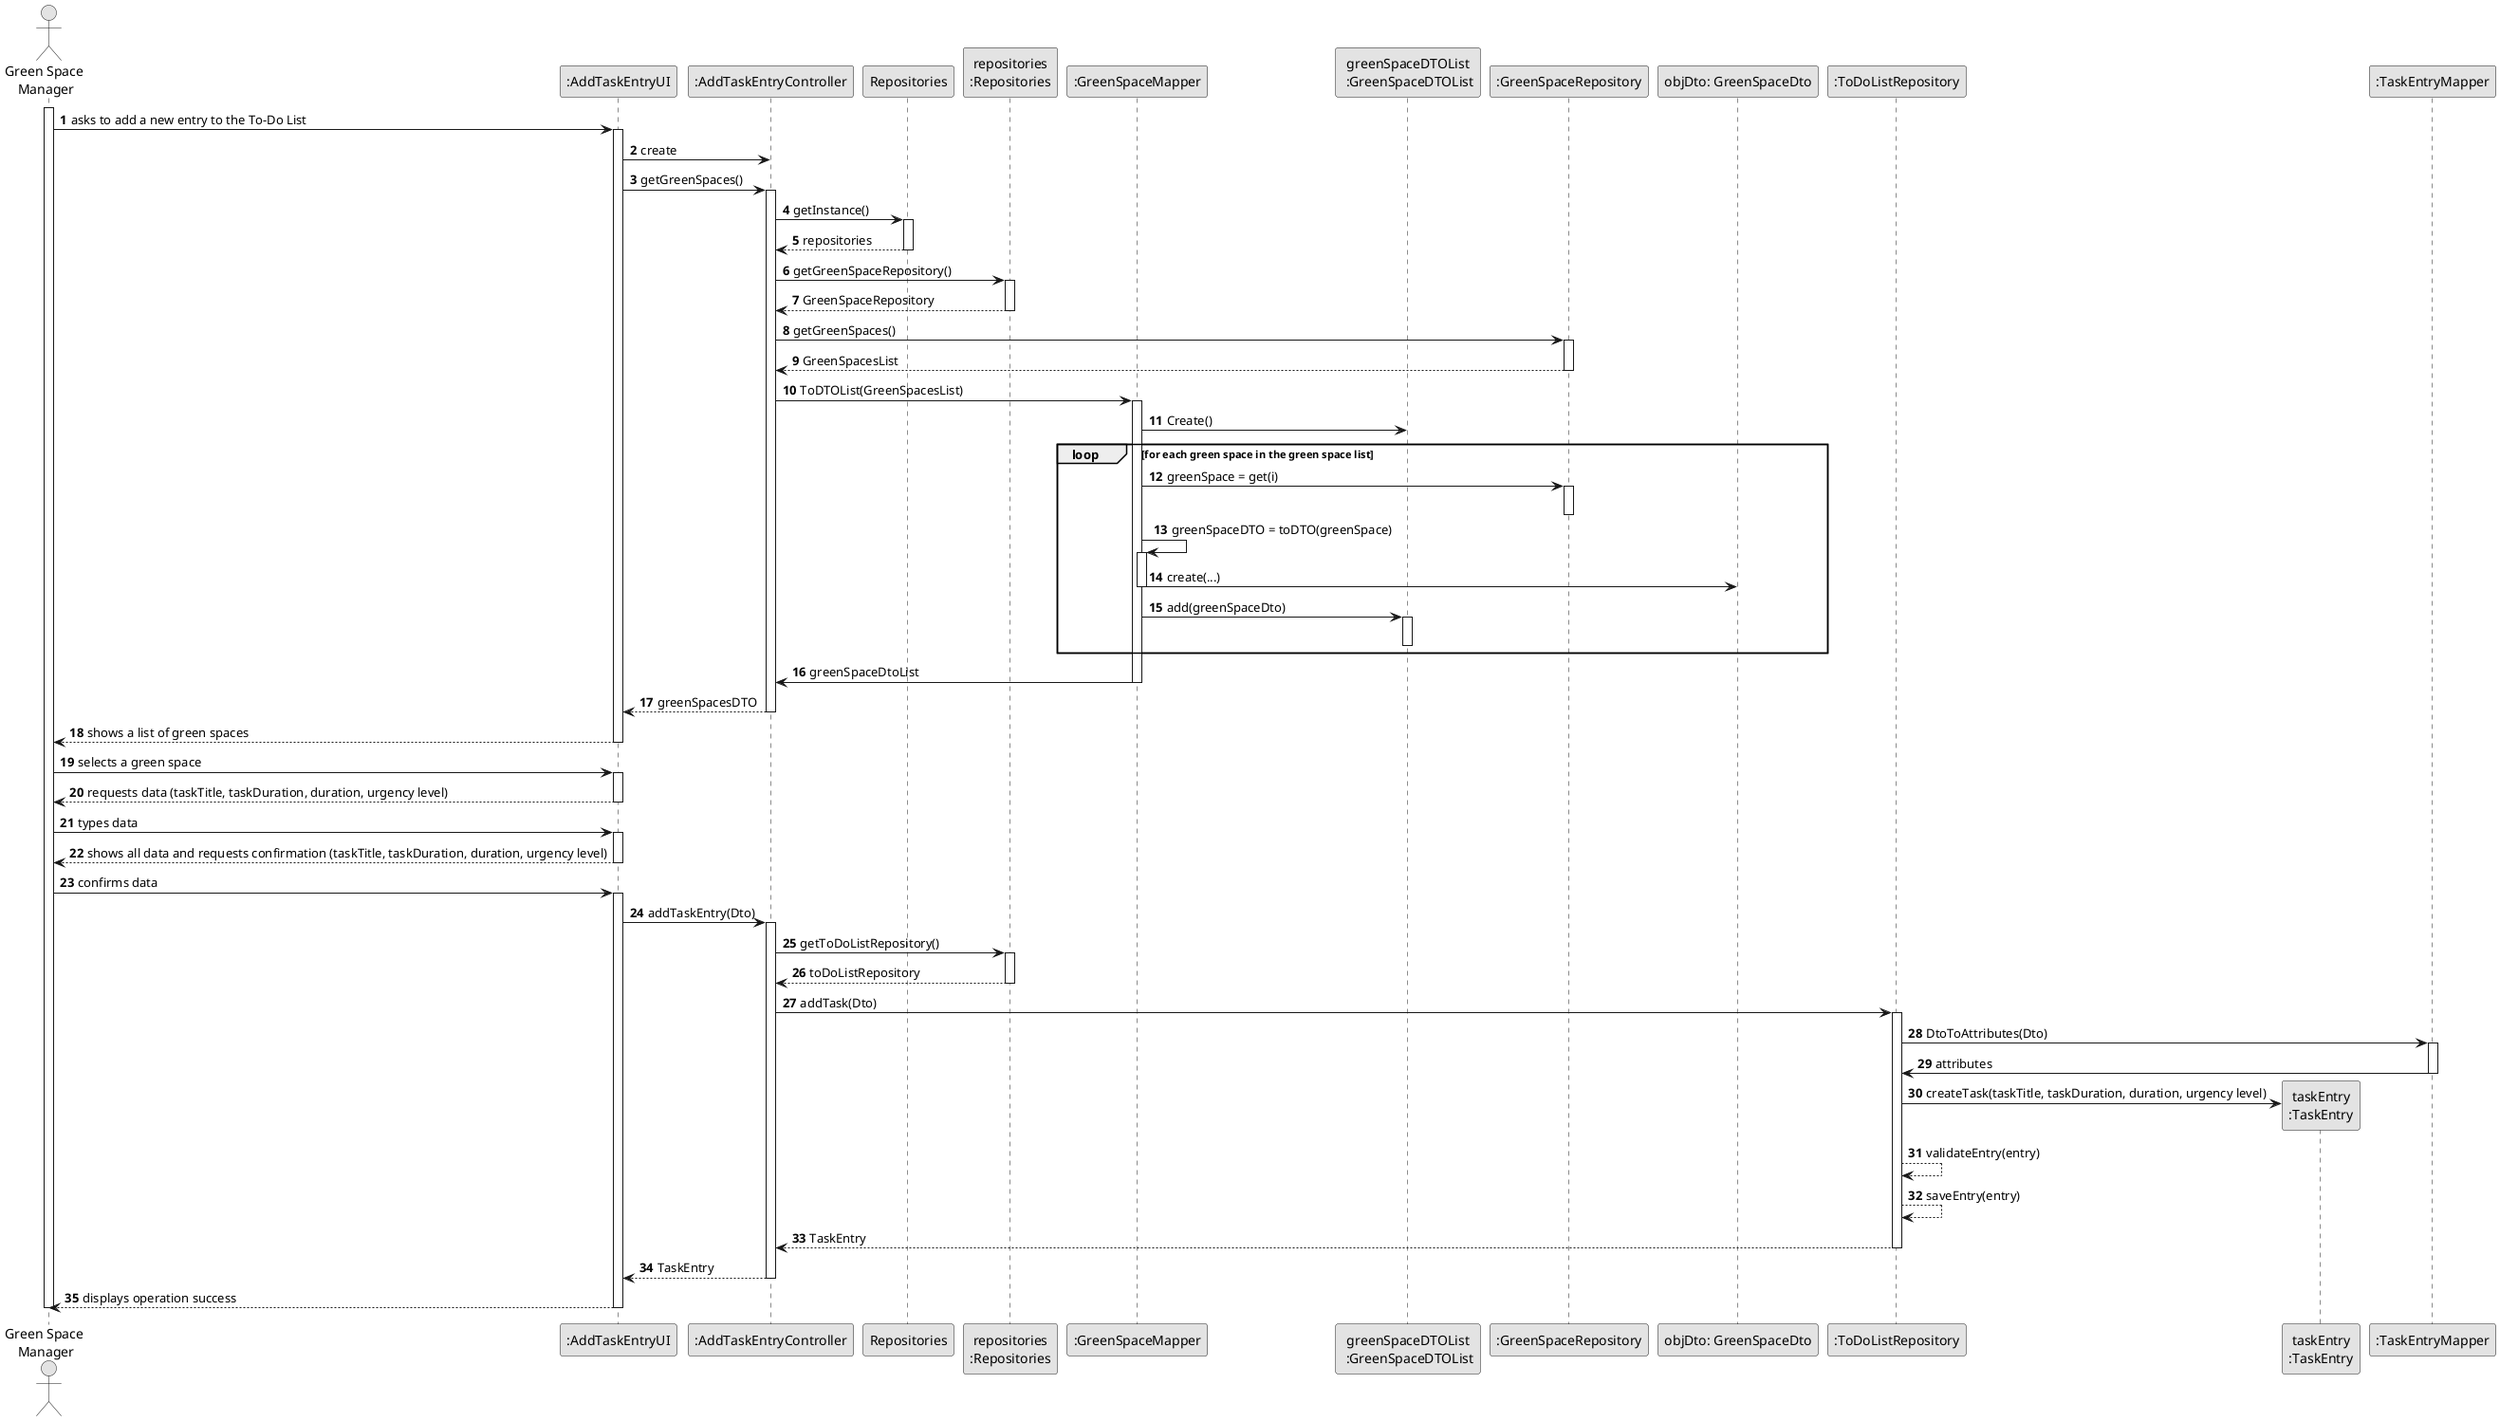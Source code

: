 @startuml
skinparam monochrome true
skinparam packageStyle rectangle
skinparam shadowing false

autonumber

'hide footbox
actor "Green Space \nManager" as ADM
participant ":AddTaskEntryUI" as UI
participant ":AddTaskEntryController" as CTRL
participant "Repositories" as RepositorySingleton
participant "repositories\n:Repositories" as PLAT
participant ":GreenSpaceMapper" as MAP
participant "greenSpaceDTOList\n :GreenSpaceDTOList" as DTO
participant ":GreenSpaceRepository" as URG
participant "objDto: GreenSpaceDto" as GDTO
participant ":ToDoListRepository" as TDR
participant "taskEntry\n:TaskEntry" as TASK
participant ":TaskEntryMapper" as TMAP



activate ADM

    ADM -> UI : asks to add a new entry to the To-Do List
    activate UI
        UI -> CTRL : create
        UI -> CTRL : getGreenSpaces()
        activate CTRL

            CTRL -> RepositorySingleton : getInstance()
            activate RepositorySingleton

                RepositorySingleton --> CTRL : repositories
            deactivate RepositorySingleton

            CTRL -> PLAT : getGreenSpaceRepository()
            activate PLAT

                PLAT --> CTRL : GreenSpaceRepository
            deactivate PLAT

            CTRL -> URG : getGreenSpaces()
            activate URG

                URG --> CTRL : GreenSpacesList
            deactivate URG

            CTRL -> MAP : ToDTOList(GreenSpacesList)
            activate MAP
                MAP -> DTO: Create()
                loop for each green space in the green space list
                MAP -> URG: greenSpace = get(i)
                activate URG
                deactivate URG
                MAP -> MAP: greenSpaceDTO = toDTO(greenSpace)
                activate MAP
                MAP -> GDTO: create(...)
                deactivate MAP
                MAP -> DTO: add(greenSpaceDto)

                activate DTO
                deactivate DTO
                end
                MAP -> CTRL: greenSpaceDtoList
            deactivate MAP

            CTRL --> UI : greenSpacesDTO
        deactivate CTRL

        UI --> ADM : shows a list of green spaces
    deactivate UI

    ADM -> UI : selects a green space
    activate UI

        UI --> ADM : requests data (taskTitle, taskDuration, duration, urgency level)
    deactivate UI

    ADM -> UI : types data
    activate UI

        UI --> ADM : shows all data and requests confirmation (taskTitle, taskDuration, duration, urgency level)
    deactivate UI

    ADM -> UI : confirms data
    activate UI

        UI -> CTRL : addTaskEntry(Dto)
        activate CTRL

            CTRL -> PLAT : getToDoListRepository()
            activate PLAT

                PLAT --> CTRL : toDoListRepository
            deactivate PLAT

            CTRL -> TDR : addTask(Dto)
            activate TDR




                TDR ->TMAP : DtoToAttributes(Dto)
                activate TMAP
                TMAP ->TDR : attributes
                                Deactivate TMAP
                TDR -> TASK** : createTask(taskTitle, taskDuration, duration, urgency level)
                TDR --> TDR : validateEntry(entry)
                TDR --> TDR : saveEntry(entry)


                TDR --> CTRL : TaskEntry

            deactivate TDR

            CTRL --> UI : TaskEntry
        deactivate CTRL

        UI --> ADM : displays operation success
    deactivate UI

deactivate ADM

@enduml